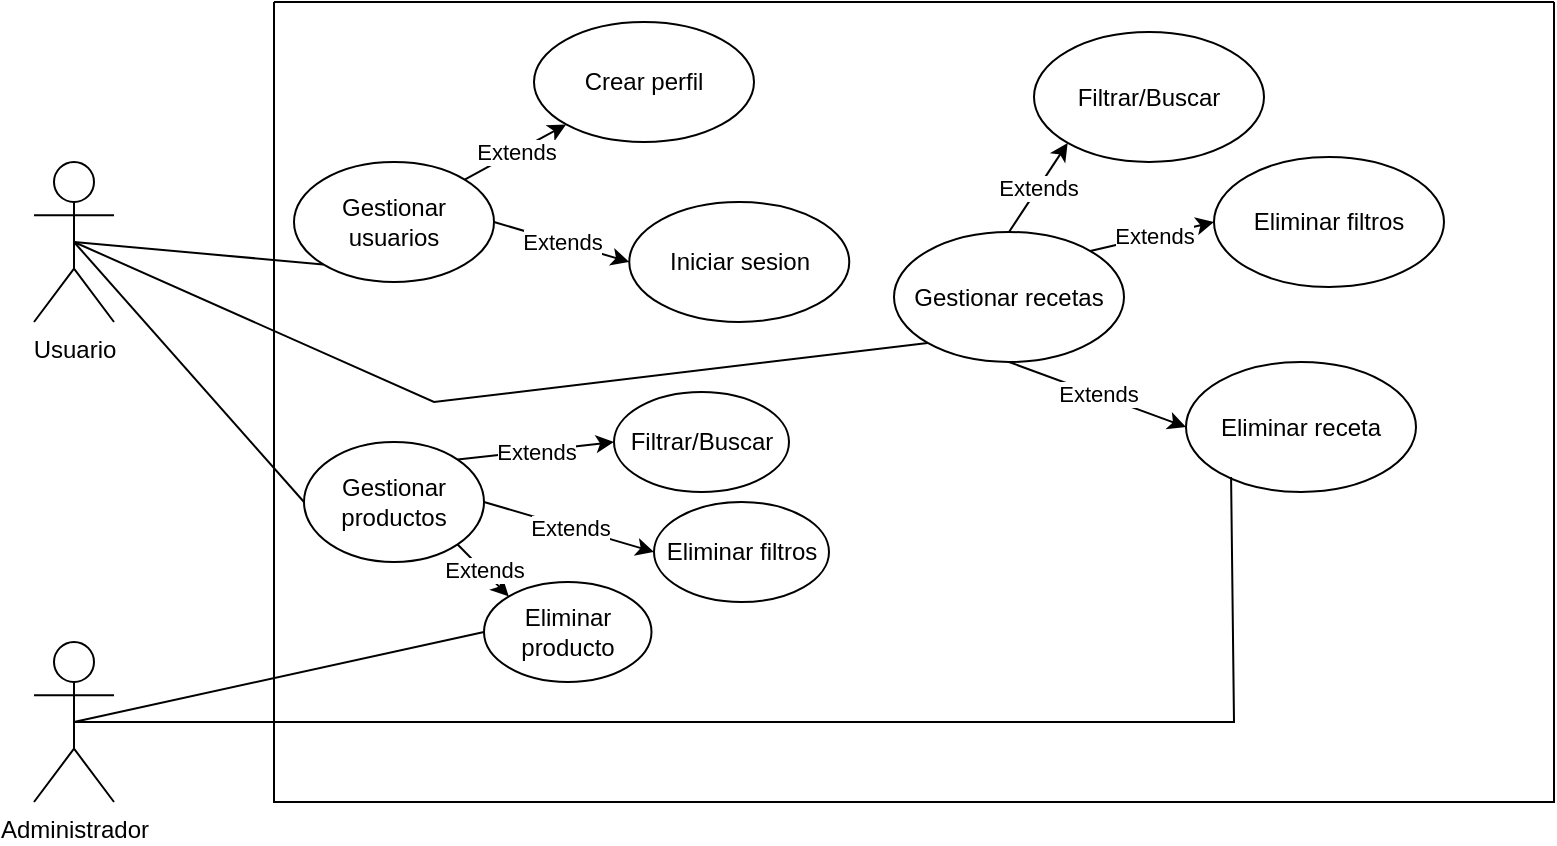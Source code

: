 <mxfile version="26.1.1">
  <diagram name="digrama-casos-uso" id="cVmgFsg3Rx5wpn8s-_xm">
    <mxGraphModel dx="989" dy="977" grid="1" gridSize="10" guides="1" tooltips="1" connect="1" arrows="1" fold="1" page="0" pageScale="1" pageWidth="827" pageHeight="1169" math="0" shadow="0">
      <root>
        <mxCell id="0" />
        <mxCell id="1" parent="0" />
        <mxCell id="en6OQ1vkhQpd69jf1zTb-2" value="" style="swimlane;startSize=0;" parent="1" vertex="1">
          <mxGeometry x="200" y="-320" width="640" height="400" as="geometry" />
        </mxCell>
        <mxCell id="en6OQ1vkhQpd69jf1zTb-5" value="Gestionar productos" style="ellipse;whiteSpace=wrap;html=1;" parent="en6OQ1vkhQpd69jf1zTb-2" vertex="1">
          <mxGeometry x="15" y="220" width="90" height="60" as="geometry" />
        </mxCell>
        <mxCell id="en6OQ1vkhQpd69jf1zTb-7" value="Filtrar/Buscar" style="ellipse;whiteSpace=wrap;html=1;" parent="en6OQ1vkhQpd69jf1zTb-2" vertex="1">
          <mxGeometry x="170" y="195" width="87.5" height="50" as="geometry" />
        </mxCell>
        <mxCell id="en6OQ1vkhQpd69jf1zTb-23" value="Gestionar usuarios" style="ellipse;whiteSpace=wrap;html=1;" parent="en6OQ1vkhQpd69jf1zTb-2" vertex="1">
          <mxGeometry x="10" y="80" width="100" height="60" as="geometry" />
        </mxCell>
        <mxCell id="en6OQ1vkhQpd69jf1zTb-26" value="Crear perfil" style="ellipse;whiteSpace=wrap;html=1;" parent="en6OQ1vkhQpd69jf1zTb-2" vertex="1">
          <mxGeometry x="130" y="10" width="110" height="60" as="geometry" />
        </mxCell>
        <mxCell id="KXxqBj54iLF5H491kml4-14" value="" style="endArrow=classic;html=1;rounded=0;entryX=0;entryY=0.5;entryDx=0;entryDy=0;exitX=1;exitY=0;exitDx=0;exitDy=0;" parent="en6OQ1vkhQpd69jf1zTb-2" source="en6OQ1vkhQpd69jf1zTb-5" target="en6OQ1vkhQpd69jf1zTb-7" edge="1">
          <mxGeometry relative="1" as="geometry">
            <mxPoint x="96" y="330" as="sourcePoint" />
            <mxPoint x="302.25" y="131.25" as="targetPoint" />
          </mxGeometry>
        </mxCell>
        <mxCell id="KXxqBj54iLF5H491kml4-15" value="Extends" style="edgeLabel;resizable=0;html=1;;align=center;verticalAlign=middle;" parent="KXxqBj54iLF5H491kml4-14" connectable="0" vertex="1">
          <mxGeometry relative="1" as="geometry" />
        </mxCell>
        <mxCell id="KXxqBj54iLF5H491kml4-109" value="Gestionar recetas" style="ellipse;whiteSpace=wrap;html=1;" parent="en6OQ1vkhQpd69jf1zTb-2" vertex="1">
          <mxGeometry x="310" y="115" width="115" height="65" as="geometry" />
        </mxCell>
        <mxCell id="KXxqBj54iLF5H491kml4-112" value="Filtrar/Buscar" style="ellipse;whiteSpace=wrap;html=1;" parent="en6OQ1vkhQpd69jf1zTb-2" vertex="1">
          <mxGeometry x="380" y="15" width="115" height="65" as="geometry" />
        </mxCell>
        <mxCell id="KXxqBj54iLF5H491kml4-115" value="" style="endArrow=classic;html=1;rounded=0;entryX=0;entryY=1;entryDx=0;entryDy=0;exitX=0.5;exitY=0;exitDx=0;exitDy=0;" parent="en6OQ1vkhQpd69jf1zTb-2" source="KXxqBj54iLF5H491kml4-109" target="KXxqBj54iLF5H491kml4-112" edge="1">
          <mxGeometry relative="1" as="geometry">
            <mxPoint x="417" y="149" as="sourcePoint" />
            <mxPoint x="467" y="118" as="targetPoint" />
          </mxGeometry>
        </mxCell>
        <mxCell id="KXxqBj54iLF5H491kml4-116" value="Extends" style="edgeLabel;resizable=0;html=1;;align=center;verticalAlign=middle;" parent="KXxqBj54iLF5H491kml4-115" connectable="0" vertex="1">
          <mxGeometry relative="1" as="geometry" />
        </mxCell>
        <mxCell id="Ofv49Rzi-oCu-EAwM0o1-1" value="Iniciar sesion" style="ellipse;whiteSpace=wrap;html=1;" parent="en6OQ1vkhQpd69jf1zTb-2" vertex="1">
          <mxGeometry x="177.63" y="100" width="110" height="60" as="geometry" />
        </mxCell>
        <mxCell id="Ofv49Rzi-oCu-EAwM0o1-2" value="" style="endArrow=classic;html=1;rounded=0;entryX=0;entryY=1;entryDx=0;entryDy=0;exitX=1;exitY=0;exitDx=0;exitDy=0;" parent="en6OQ1vkhQpd69jf1zTb-2" source="en6OQ1vkhQpd69jf1zTb-23" target="en6OQ1vkhQpd69jf1zTb-26" edge="1">
          <mxGeometry relative="1" as="geometry">
            <mxPoint x="770.82" y="395" as="sourcePoint" />
            <mxPoint x="832.82" y="363" as="targetPoint" />
          </mxGeometry>
        </mxCell>
        <mxCell id="Ofv49Rzi-oCu-EAwM0o1-3" value="Extends" style="edgeLabel;resizable=0;html=1;;align=center;verticalAlign=middle;" parent="Ofv49Rzi-oCu-EAwM0o1-2" connectable="0" vertex="1">
          <mxGeometry relative="1" as="geometry" />
        </mxCell>
        <mxCell id="Ofv49Rzi-oCu-EAwM0o1-4" value="" style="endArrow=classic;html=1;rounded=0;entryX=0;entryY=0.5;entryDx=0;entryDy=0;exitX=1;exitY=0.5;exitDx=0;exitDy=0;" parent="en6OQ1vkhQpd69jf1zTb-2" source="en6OQ1vkhQpd69jf1zTb-23" target="Ofv49Rzi-oCu-EAwM0o1-1" edge="1">
          <mxGeometry relative="1" as="geometry">
            <mxPoint x="101.82" y="190" as="sourcePoint" />
            <mxPoint x="147.82" y="151" as="targetPoint" />
          </mxGeometry>
        </mxCell>
        <mxCell id="Ofv49Rzi-oCu-EAwM0o1-5" value="Extends" style="edgeLabel;resizable=0;html=1;;align=center;verticalAlign=middle;" parent="Ofv49Rzi-oCu-EAwM0o1-4" connectable="0" vertex="1">
          <mxGeometry relative="1" as="geometry" />
        </mxCell>
        <mxCell id="Ofv49Rzi-oCu-EAwM0o1-6" value="Eliminar producto" style="ellipse;whiteSpace=wrap;html=1;" parent="en6OQ1vkhQpd69jf1zTb-2" vertex="1">
          <mxGeometry x="105" y="290" width="83.75" height="50" as="geometry" />
        </mxCell>
        <mxCell id="yW5ZK1wwQoSZV9MqP1xr-2" value="" style="endArrow=classic;html=1;rounded=0;entryX=0;entryY=0;entryDx=0;entryDy=0;exitX=1;exitY=1;exitDx=0;exitDy=0;" edge="1" parent="en6OQ1vkhQpd69jf1zTb-2" source="en6OQ1vkhQpd69jf1zTb-5" target="Ofv49Rzi-oCu-EAwM0o1-6">
          <mxGeometry relative="1" as="geometry">
            <mxPoint x="130" y="437" as="sourcePoint" />
            <mxPoint x="208.75" y="350" as="targetPoint" />
          </mxGeometry>
        </mxCell>
        <mxCell id="yW5ZK1wwQoSZV9MqP1xr-3" value="Extends" style="edgeLabel;resizable=0;html=1;;align=center;verticalAlign=middle;" connectable="0" vertex="1" parent="yW5ZK1wwQoSZV9MqP1xr-2">
          <mxGeometry relative="1" as="geometry" />
        </mxCell>
        <mxCell id="yW5ZK1wwQoSZV9MqP1xr-4" value="Eliminar receta" style="ellipse;whiteSpace=wrap;html=1;" vertex="1" parent="en6OQ1vkhQpd69jf1zTb-2">
          <mxGeometry x="456" y="180" width="115" height="65" as="geometry" />
        </mxCell>
        <mxCell id="yW5ZK1wwQoSZV9MqP1xr-5" value="" style="endArrow=classic;html=1;rounded=0;entryX=0;entryY=0.5;entryDx=0;entryDy=0;exitX=0.5;exitY=1;exitDx=0;exitDy=0;" edge="1" parent="en6OQ1vkhQpd69jf1zTb-2" target="yW5ZK1wwQoSZV9MqP1xr-4" source="KXxqBj54iLF5H491kml4-109">
          <mxGeometry relative="1" as="geometry">
            <mxPoint x="390" y="227" as="sourcePoint" />
            <mxPoint x="432" y="198" as="targetPoint" />
          </mxGeometry>
        </mxCell>
        <mxCell id="yW5ZK1wwQoSZV9MqP1xr-6" value="Extends" style="edgeLabel;resizable=0;html=1;;align=center;verticalAlign=middle;" connectable="0" vertex="1" parent="yW5ZK1wwQoSZV9MqP1xr-5">
          <mxGeometry relative="1" as="geometry" />
        </mxCell>
        <mxCell id="yW5ZK1wwQoSZV9MqP1xr-9" value="Eliminar filtros" style="ellipse;whiteSpace=wrap;html=1;" vertex="1" parent="en6OQ1vkhQpd69jf1zTb-2">
          <mxGeometry x="470" y="77.5" width="115" height="65" as="geometry" />
        </mxCell>
        <mxCell id="yW5ZK1wwQoSZV9MqP1xr-10" value="" style="endArrow=classic;html=1;rounded=0;entryX=0;entryY=0.5;entryDx=0;entryDy=0;exitX=1;exitY=0;exitDx=0;exitDy=0;" edge="1" parent="en6OQ1vkhQpd69jf1zTb-2" source="KXxqBj54iLF5H491kml4-109" target="yW5ZK1wwQoSZV9MqP1xr-9">
          <mxGeometry relative="1" as="geometry">
            <mxPoint x="377" y="125" as="sourcePoint" />
            <mxPoint x="407" y="81" as="targetPoint" />
          </mxGeometry>
        </mxCell>
        <mxCell id="yW5ZK1wwQoSZV9MqP1xr-11" value="Extends" style="edgeLabel;resizable=0;html=1;;align=center;verticalAlign=middle;" connectable="0" vertex="1" parent="yW5ZK1wwQoSZV9MqP1xr-10">
          <mxGeometry relative="1" as="geometry" />
        </mxCell>
        <mxCell id="yW5ZK1wwQoSZV9MqP1xr-12" value="Eliminar filtros" style="ellipse;whiteSpace=wrap;html=1;" vertex="1" parent="en6OQ1vkhQpd69jf1zTb-2">
          <mxGeometry x="190" y="250" width="87.5" height="50" as="geometry" />
        </mxCell>
        <mxCell id="yW5ZK1wwQoSZV9MqP1xr-13" value="" style="endArrow=classic;html=1;rounded=0;entryX=0;entryY=0.5;entryDx=0;entryDy=0;exitX=1;exitY=0.5;exitDx=0;exitDy=0;" edge="1" parent="en6OQ1vkhQpd69jf1zTb-2" source="en6OQ1vkhQpd69jf1zTb-5" target="yW5ZK1wwQoSZV9MqP1xr-12">
          <mxGeometry relative="1" as="geometry">
            <mxPoint x="117" y="264" as="sourcePoint" />
            <mxPoint x="180" y="230" as="targetPoint" />
          </mxGeometry>
        </mxCell>
        <mxCell id="yW5ZK1wwQoSZV9MqP1xr-14" value="Extends" style="edgeLabel;resizable=0;html=1;;align=center;verticalAlign=middle;" connectable="0" vertex="1" parent="yW5ZK1wwQoSZV9MqP1xr-13">
          <mxGeometry relative="1" as="geometry" />
        </mxCell>
        <mxCell id="en6OQ1vkhQpd69jf1zTb-3" value="Usuario" style="shape=umlActor;verticalLabelPosition=bottom;verticalAlign=top;html=1;outlineConnect=0;" parent="1" vertex="1">
          <mxGeometry x="80" y="-240" width="40" height="80" as="geometry" />
        </mxCell>
        <mxCell id="en6OQ1vkhQpd69jf1zTb-4" value="Administrador" style="shape=umlActor;verticalLabelPosition=bottom;verticalAlign=top;html=1;outlineConnect=0;" parent="1" vertex="1">
          <mxGeometry x="80" width="40" height="80" as="geometry" />
        </mxCell>
        <mxCell id="en6OQ1vkhQpd69jf1zTb-8" value="" style="endArrow=none;html=1;rounded=0;exitX=0.5;exitY=0.5;exitDx=0;exitDy=0;exitPerimeter=0;entryX=0;entryY=0.5;entryDx=0;entryDy=0;" parent="1" source="en6OQ1vkhQpd69jf1zTb-3" target="en6OQ1vkhQpd69jf1zTb-5" edge="1">
          <mxGeometry width="50" height="50" relative="1" as="geometry">
            <mxPoint x="560" y="430" as="sourcePoint" />
            <mxPoint x="610" y="380" as="targetPoint" />
          </mxGeometry>
        </mxCell>
        <mxCell id="en6OQ1vkhQpd69jf1zTb-24" value="" style="endArrow=none;html=1;rounded=0;exitX=0.5;exitY=0.5;exitDx=0;exitDy=0;exitPerimeter=0;entryX=0;entryY=1;entryDx=0;entryDy=0;" parent="1" source="en6OQ1vkhQpd69jf1zTb-3" target="en6OQ1vkhQpd69jf1zTb-23" edge="1">
          <mxGeometry width="50" height="50" relative="1" as="geometry">
            <mxPoint x="460" y="540" as="sourcePoint" />
            <mxPoint x="510" y="490" as="targetPoint" />
          </mxGeometry>
        </mxCell>
        <mxCell id="KXxqBj54iLF5H491kml4-110" value="" style="endArrow=none;html=1;rounded=0;exitX=0.5;exitY=0.5;exitDx=0;exitDy=0;exitPerimeter=0;entryX=0;entryY=1;entryDx=0;entryDy=0;" parent="1" source="en6OQ1vkhQpd69jf1zTb-3" target="KXxqBj54iLF5H491kml4-109" edge="1">
          <mxGeometry width="50" height="50" relative="1" as="geometry">
            <mxPoint x="110" y="370" as="sourcePoint" />
            <mxPoint x="275" y="363" as="targetPoint" />
            <Array as="points">
              <mxPoint x="280" y="-120" />
            </Array>
          </mxGeometry>
        </mxCell>
        <mxCell id="yW5ZK1wwQoSZV9MqP1xr-1" value="" style="endArrow=none;html=1;rounded=0;exitX=0.5;exitY=0.5;exitDx=0;exitDy=0;exitPerimeter=0;entryX=0;entryY=0.5;entryDx=0;entryDy=0;" edge="1" parent="1" source="en6OQ1vkhQpd69jf1zTb-4" target="Ofv49Rzi-oCu-EAwM0o1-6">
          <mxGeometry width="50" height="50" relative="1" as="geometry">
            <mxPoint x="30" y="70" as="sourcePoint" />
            <mxPoint x="80" y="20" as="targetPoint" />
          </mxGeometry>
        </mxCell>
        <mxCell id="yW5ZK1wwQoSZV9MqP1xr-7" value="" style="endArrow=none;html=1;rounded=0;exitX=0.5;exitY=0.5;exitDx=0;exitDy=0;exitPerimeter=0;entryX=0.196;entryY=0.884;entryDx=0;entryDy=0;entryPerimeter=0;" edge="1" parent="1" source="en6OQ1vkhQpd69jf1zTb-4" target="yW5ZK1wwQoSZV9MqP1xr-4">
          <mxGeometry width="50" height="50" relative="1" as="geometry">
            <mxPoint x="110" y="50" as="sourcePoint" />
            <mxPoint x="313" y="130" as="targetPoint" />
            <Array as="points">
              <mxPoint x="680" y="40" />
            </Array>
          </mxGeometry>
        </mxCell>
      </root>
    </mxGraphModel>
  </diagram>
</mxfile>
